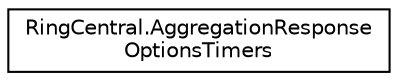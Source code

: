 digraph "Graphical Class Hierarchy"
{
 // LATEX_PDF_SIZE
  edge [fontname="Helvetica",fontsize="10",labelfontname="Helvetica",labelfontsize="10"];
  node [fontname="Helvetica",fontsize="10",shape=record];
  rankdir="LR";
  Node0 [label="RingCentral.AggregationResponse\lOptionsTimers",height=0.2,width=0.4,color="black", fillcolor="white", style="filled",URL="$classRingCentral_1_1AggregationResponseOptionsTimers.html",tooltip="The formula is defined by aggregationType and aggregationInterval for every timer individually...."];
}
